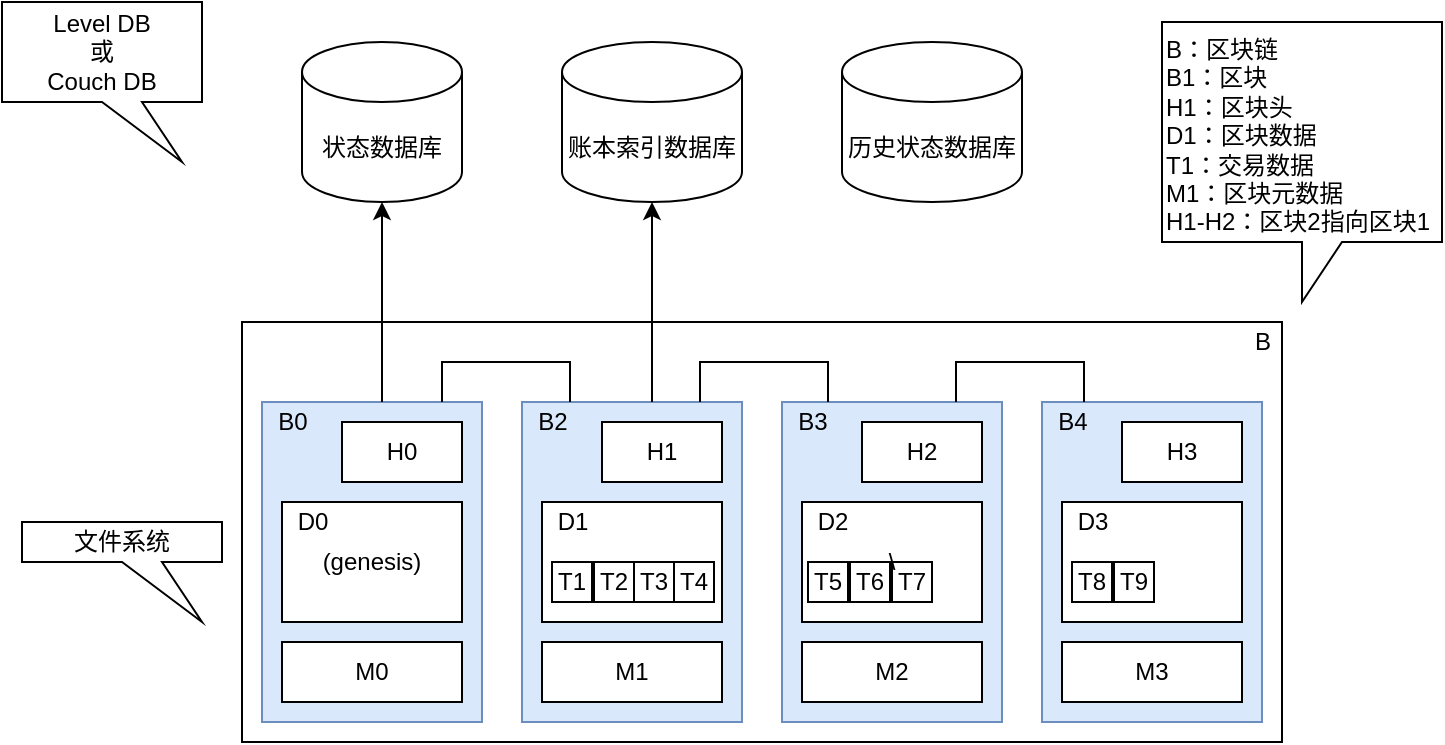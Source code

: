 <mxfile version="14.5.1" type="device"><diagram id="K2dP6fEkqJSSmhDEJ2Sn" name="第 1 页"><mxGraphModel dx="786" dy="572" grid="1" gridSize="10" guides="1" tooltips="1" connect="1" arrows="1" fold="1" page="1" pageScale="1" pageWidth="827" pageHeight="1169" background="#ffffff" math="0" shadow="0"><root><mxCell id="0"/><mxCell id="1" parent="0"/><mxCell id="N5AnI4BjwRHSWKkOrykP-70" value="" style="group" parent="1" vertex="1" connectable="0"><mxGeometry x="20" y="150" width="720" height="370" as="geometry"/></mxCell><mxCell id="N5AnI4BjwRHSWKkOrykP-1" value="" style="rounded=0;whiteSpace=wrap;html=1;" parent="N5AnI4BjwRHSWKkOrykP-70" vertex="1"><mxGeometry x="120" y="160" width="520" height="210" as="geometry"/></mxCell><mxCell id="N5AnI4BjwRHSWKkOrykP-16" value="" style="group" parent="N5AnI4BjwRHSWKkOrykP-70" vertex="1" connectable="0"><mxGeometry x="130" y="200" width="110" height="160" as="geometry"/></mxCell><mxCell id="N5AnI4BjwRHSWKkOrykP-7" value="" style="group;strokeColor=#d79b00;fillColor=#ffe6cc;container=0;" parent="N5AnI4BjwRHSWKkOrykP-16" vertex="1" connectable="0"><mxGeometry width="110" height="160" as="geometry"/></mxCell><mxCell id="N5AnI4BjwRHSWKkOrykP-11" value="" style="group;strokeColor=#6c8ebf;fillColor=#dae8fc;" parent="N5AnI4BjwRHSWKkOrykP-16" vertex="1" connectable="0"><mxGeometry width="110" height="160" as="geometry"/></mxCell><mxCell id="N5AnI4BjwRHSWKkOrykP-4" value="M0" style="rounded=0;whiteSpace=wrap;html=1;" parent="N5AnI4BjwRHSWKkOrykP-11" vertex="1"><mxGeometry x="10" y="120" width="90" height="30" as="geometry"/></mxCell><mxCell id="N5AnI4BjwRHSWKkOrykP-5" value="(genesis)" style="rounded=0;whiteSpace=wrap;html=1;" parent="N5AnI4BjwRHSWKkOrykP-11" vertex="1"><mxGeometry x="10" y="50" width="90" height="60" as="geometry"/></mxCell><mxCell id="N5AnI4BjwRHSWKkOrykP-6" value="H0" style="rounded=0;whiteSpace=wrap;html=1;" parent="N5AnI4BjwRHSWKkOrykP-11" vertex="1"><mxGeometry x="40" y="10" width="60" height="30" as="geometry"/></mxCell><mxCell id="N5AnI4BjwRHSWKkOrykP-8" value="D0" style="text;html=1;resizable=0;autosize=1;align=center;verticalAlign=middle;points=[];fillColor=none;strokeColor=none;rounded=0;" parent="N5AnI4BjwRHSWKkOrykP-11" vertex="1"><mxGeometry x="10" y="50" width="30" height="20" as="geometry"/></mxCell><mxCell id="N5AnI4BjwRHSWKkOrykP-9" value="B0" style="text;html=1;resizable=0;autosize=1;align=center;verticalAlign=middle;points=[];fillColor=none;strokeColor=none;rounded=0;" parent="N5AnI4BjwRHSWKkOrykP-11" vertex="1"><mxGeometry width="30" height="20" as="geometry"/></mxCell><mxCell id="N5AnI4BjwRHSWKkOrykP-17" value="" style="group" parent="N5AnI4BjwRHSWKkOrykP-70" vertex="1" connectable="0"><mxGeometry x="260" y="200" width="110" height="160" as="geometry"/></mxCell><mxCell id="N5AnI4BjwRHSWKkOrykP-18" value="" style="group;strokeColor=#d79b00;fillColor=#ffe6cc;container=0;" parent="N5AnI4BjwRHSWKkOrykP-17" vertex="1" connectable="0"><mxGeometry width="110" height="160" as="geometry"/></mxCell><mxCell id="N5AnI4BjwRHSWKkOrykP-19" value="" style="group;strokeColor=#6c8ebf;fillColor=#dae8fc;" parent="N5AnI4BjwRHSWKkOrykP-17" vertex="1" connectable="0"><mxGeometry width="110" height="160" as="geometry"/></mxCell><mxCell id="N5AnI4BjwRHSWKkOrykP-20" value="M1" style="rounded=0;whiteSpace=wrap;html=1;" parent="N5AnI4BjwRHSWKkOrykP-19" vertex="1"><mxGeometry x="10" y="120" width="90" height="30" as="geometry"/></mxCell><mxCell id="N5AnI4BjwRHSWKkOrykP-21" value="" style="rounded=0;whiteSpace=wrap;html=1;" parent="N5AnI4BjwRHSWKkOrykP-19" vertex="1"><mxGeometry x="10" y="50" width="90" height="60" as="geometry"/></mxCell><mxCell id="N5AnI4BjwRHSWKkOrykP-22" value="H1" style="rounded=0;whiteSpace=wrap;html=1;" parent="N5AnI4BjwRHSWKkOrykP-19" vertex="1"><mxGeometry x="40" y="10" width="60" height="30" as="geometry"/></mxCell><mxCell id="N5AnI4BjwRHSWKkOrykP-23" value="D1" style="text;html=1;resizable=0;autosize=1;align=center;verticalAlign=middle;points=[];fillColor=none;strokeColor=none;rounded=0;" parent="N5AnI4BjwRHSWKkOrykP-19" vertex="1"><mxGeometry x="10" y="50" width="30" height="20" as="geometry"/></mxCell><mxCell id="N5AnI4BjwRHSWKkOrykP-24" value="B2" style="text;html=1;resizable=0;autosize=1;align=center;verticalAlign=middle;points=[];fillColor=none;strokeColor=none;rounded=0;" parent="N5AnI4BjwRHSWKkOrykP-19" vertex="1"><mxGeometry width="30" height="20" as="geometry"/></mxCell><mxCell id="N5AnI4BjwRHSWKkOrykP-53" value="T1" style="whiteSpace=wrap;html=1;aspect=fixed;fillColor=none;gradientColor=none;" parent="N5AnI4BjwRHSWKkOrykP-19" vertex="1"><mxGeometry x="15" y="80" width="20" height="20" as="geometry"/></mxCell><mxCell id="N5AnI4BjwRHSWKkOrykP-54" value="T2" style="whiteSpace=wrap;html=1;aspect=fixed;fillColor=none;gradientColor=none;" parent="N5AnI4BjwRHSWKkOrykP-19" vertex="1"><mxGeometry x="36" y="80" width="20" height="20" as="geometry"/></mxCell><mxCell id="N5AnI4BjwRHSWKkOrykP-55" value="T3" style="whiteSpace=wrap;html=1;aspect=fixed;fillColor=none;gradientColor=none;" parent="N5AnI4BjwRHSWKkOrykP-19" vertex="1"><mxGeometry x="56" y="80" width="20" height="20" as="geometry"/></mxCell><mxCell id="N5AnI4BjwRHSWKkOrykP-56" value="T4" style="whiteSpace=wrap;html=1;aspect=fixed;fillColor=none;gradientColor=none;" parent="N5AnI4BjwRHSWKkOrykP-19" vertex="1"><mxGeometry x="76" y="80" width="20" height="20" as="geometry"/></mxCell><mxCell id="N5AnI4BjwRHSWKkOrykP-25" value="" style="group" parent="N5AnI4BjwRHSWKkOrykP-70" vertex="1" connectable="0"><mxGeometry x="390" y="200" width="110" height="160" as="geometry"/></mxCell><mxCell id="N5AnI4BjwRHSWKkOrykP-26" value="" style="group;strokeColor=#d79b00;fillColor=#ffe6cc;container=0;" parent="N5AnI4BjwRHSWKkOrykP-25" vertex="1" connectable="0"><mxGeometry width="110" height="160" as="geometry"/></mxCell><mxCell id="N5AnI4BjwRHSWKkOrykP-27" value="" style="group;strokeColor=#6c8ebf;fillColor=#dae8fc;" parent="N5AnI4BjwRHSWKkOrykP-25" vertex="1" connectable="0"><mxGeometry width="110" height="160" as="geometry"/></mxCell><mxCell id="N5AnI4BjwRHSWKkOrykP-28" value="M2" style="rounded=0;whiteSpace=wrap;html=1;" parent="N5AnI4BjwRHSWKkOrykP-27" vertex="1"><mxGeometry x="10" y="120" width="90" height="30" as="geometry"/></mxCell><mxCell id="N5AnI4BjwRHSWKkOrykP-29" value="\" style="rounded=0;whiteSpace=wrap;html=1;" parent="N5AnI4BjwRHSWKkOrykP-27" vertex="1"><mxGeometry x="10" y="50" width="90" height="60" as="geometry"/></mxCell><mxCell id="N5AnI4BjwRHSWKkOrykP-30" value="H2" style="rounded=0;whiteSpace=wrap;html=1;" parent="N5AnI4BjwRHSWKkOrykP-27" vertex="1"><mxGeometry x="40" y="10" width="60" height="30" as="geometry"/></mxCell><mxCell id="N5AnI4BjwRHSWKkOrykP-31" value="D2" style="text;html=1;resizable=0;autosize=1;align=center;verticalAlign=middle;points=[];fillColor=none;strokeColor=none;rounded=0;" parent="N5AnI4BjwRHSWKkOrykP-27" vertex="1"><mxGeometry x="10" y="50" width="30" height="20" as="geometry"/></mxCell><mxCell id="N5AnI4BjwRHSWKkOrykP-32" value="B3" style="text;html=1;resizable=0;autosize=1;align=center;verticalAlign=middle;points=[];fillColor=none;strokeColor=none;rounded=0;" parent="N5AnI4BjwRHSWKkOrykP-27" vertex="1"><mxGeometry width="30" height="20" as="geometry"/></mxCell><mxCell id="N5AnI4BjwRHSWKkOrykP-65" value="T5" style="whiteSpace=wrap;html=1;aspect=fixed;fillColor=none;gradientColor=none;" parent="N5AnI4BjwRHSWKkOrykP-27" vertex="1"><mxGeometry x="13" y="80" width="20" height="20" as="geometry"/></mxCell><mxCell id="N5AnI4BjwRHSWKkOrykP-66" value="T6" style="whiteSpace=wrap;html=1;aspect=fixed;fillColor=none;gradientColor=none;" parent="N5AnI4BjwRHSWKkOrykP-27" vertex="1"><mxGeometry x="34" y="80" width="20" height="20" as="geometry"/></mxCell><mxCell id="N5AnI4BjwRHSWKkOrykP-67" value="T7" style="whiteSpace=wrap;html=1;aspect=fixed;fillColor=none;gradientColor=none;" parent="N5AnI4BjwRHSWKkOrykP-27" vertex="1"><mxGeometry x="55" y="80" width="20" height="20" as="geometry"/></mxCell><mxCell id="N5AnI4BjwRHSWKkOrykP-33" value="" style="group" parent="N5AnI4BjwRHSWKkOrykP-70" vertex="1" connectable="0"><mxGeometry x="520" y="200" width="110" height="160" as="geometry"/></mxCell><mxCell id="N5AnI4BjwRHSWKkOrykP-34" value="" style="group;strokeColor=#d79b00;fillColor=#ffe6cc;container=0;" parent="N5AnI4BjwRHSWKkOrykP-33" vertex="1" connectable="0"><mxGeometry width="110" height="160" as="geometry"/></mxCell><mxCell id="N5AnI4BjwRHSWKkOrykP-35" value="" style="group;strokeColor=#6c8ebf;fillColor=#dae8fc;" parent="N5AnI4BjwRHSWKkOrykP-33" vertex="1" connectable="0"><mxGeometry width="110" height="160" as="geometry"/></mxCell><mxCell id="N5AnI4BjwRHSWKkOrykP-36" value="M3" style="rounded=0;whiteSpace=wrap;html=1;" parent="N5AnI4BjwRHSWKkOrykP-35" vertex="1"><mxGeometry x="10" y="120" width="90" height="30" as="geometry"/></mxCell><mxCell id="N5AnI4BjwRHSWKkOrykP-37" value="" style="rounded=0;whiteSpace=wrap;html=1;" parent="N5AnI4BjwRHSWKkOrykP-35" vertex="1"><mxGeometry x="10" y="50" width="90" height="60" as="geometry"/></mxCell><mxCell id="N5AnI4BjwRHSWKkOrykP-38" value="H3" style="rounded=0;whiteSpace=wrap;html=1;" parent="N5AnI4BjwRHSWKkOrykP-35" vertex="1"><mxGeometry x="40" y="10" width="60" height="30" as="geometry"/></mxCell><mxCell id="N5AnI4BjwRHSWKkOrykP-39" value="D3" style="text;html=1;resizable=0;autosize=1;align=center;verticalAlign=middle;points=[];fillColor=none;strokeColor=none;rounded=0;" parent="N5AnI4BjwRHSWKkOrykP-35" vertex="1"><mxGeometry x="10" y="50" width="30" height="20" as="geometry"/></mxCell><mxCell id="N5AnI4BjwRHSWKkOrykP-40" value="B4" style="text;html=1;resizable=0;autosize=1;align=center;verticalAlign=middle;points=[];fillColor=none;strokeColor=none;rounded=0;" parent="N5AnI4BjwRHSWKkOrykP-35" vertex="1"><mxGeometry width="30" height="20" as="geometry"/></mxCell><mxCell id="N5AnI4BjwRHSWKkOrykP-68" value="T8" style="whiteSpace=wrap;html=1;aspect=fixed;fillColor=none;gradientColor=none;" parent="N5AnI4BjwRHSWKkOrykP-35" vertex="1"><mxGeometry x="15" y="80" width="20" height="20" as="geometry"/></mxCell><mxCell id="N5AnI4BjwRHSWKkOrykP-69" value="T9" style="whiteSpace=wrap;html=1;aspect=fixed;fillColor=none;gradientColor=none;" parent="N5AnI4BjwRHSWKkOrykP-35" vertex="1"><mxGeometry x="36" y="80" width="20" height="20" as="geometry"/></mxCell><mxCell id="N5AnI4BjwRHSWKkOrykP-42" value="" style="endArrow=none;html=1;rounded=0;entryX=0.8;entryY=0;entryDx=0;entryDy=0;entryPerimeter=0;" parent="N5AnI4BjwRHSWKkOrykP-70" target="N5AnI4BjwRHSWKkOrykP-24" edge="1"><mxGeometry width="50" height="50" relative="1" as="geometry"><mxPoint x="220" y="200" as="sourcePoint"/><mxPoint x="320" y="200" as="targetPoint"/><Array as="points"><mxPoint x="220" y="180"/><mxPoint x="250" y="180"/><mxPoint x="284" y="180"/></Array></mxGeometry></mxCell><mxCell id="N5AnI4BjwRHSWKkOrykP-43" value="" style="endArrow=none;html=1;rounded=0;entryX=0.8;entryY=0;entryDx=0;entryDy=0;entryPerimeter=0;" parent="N5AnI4BjwRHSWKkOrykP-70" edge="1"><mxGeometry width="50" height="50" relative="1" as="geometry"><mxPoint x="349" y="200" as="sourcePoint"/><mxPoint x="413" y="200" as="targetPoint"/><Array as="points"><mxPoint x="349" y="180"/><mxPoint x="379" y="180"/><mxPoint x="413" y="180"/></Array></mxGeometry></mxCell><mxCell id="N5AnI4BjwRHSWKkOrykP-44" value="" style="endArrow=none;html=1;rounded=0;entryX=0.8;entryY=0;entryDx=0;entryDy=0;entryPerimeter=0;" parent="N5AnI4BjwRHSWKkOrykP-70" edge="1"><mxGeometry width="50" height="50" relative="1" as="geometry"><mxPoint x="477" y="200" as="sourcePoint"/><mxPoint x="541" y="200" as="targetPoint"/><Array as="points"><mxPoint x="477" y="180"/><mxPoint x="507" y="180"/><mxPoint x="541" y="180"/></Array></mxGeometry></mxCell><mxCell id="N5AnI4BjwRHSWKkOrykP-45" value="状态数据库" style="shape=cylinder3;whiteSpace=wrap;html=1;boundedLbl=1;backgroundOutline=1;size=15;gradientColor=none;fillColor=none;" parent="N5AnI4BjwRHSWKkOrykP-70" vertex="1"><mxGeometry x="150" y="20" width="80" height="80" as="geometry"/></mxCell><mxCell id="N5AnI4BjwRHSWKkOrykP-46" value="账本索引数据库" style="shape=cylinder3;whiteSpace=wrap;html=1;boundedLbl=1;backgroundOutline=1;size=15;gradientColor=none;fillColor=none;" parent="N5AnI4BjwRHSWKkOrykP-70" vertex="1"><mxGeometry x="280" y="20" width="90" height="80" as="geometry"/></mxCell><mxCell id="N5AnI4BjwRHSWKkOrykP-47" value="历史状态数据库" style="shape=cylinder3;whiteSpace=wrap;html=1;boundedLbl=1;backgroundOutline=1;size=15;gradientColor=none;fillColor=none;" parent="N5AnI4BjwRHSWKkOrykP-70" vertex="1"><mxGeometry x="420" y="20" width="90" height="80" as="geometry"/></mxCell><mxCell id="N5AnI4BjwRHSWKkOrykP-48" value="" style="endArrow=classic;html=1;entryX=0.5;entryY=1;entryDx=0;entryDy=0;entryPerimeter=0;" parent="N5AnI4BjwRHSWKkOrykP-70" target="N5AnI4BjwRHSWKkOrykP-45" edge="1"><mxGeometry width="50" height="50" relative="1" as="geometry"><mxPoint x="190" y="200" as="sourcePoint"/><mxPoint x="220" y="120" as="targetPoint"/></mxGeometry></mxCell><mxCell id="N5AnI4BjwRHSWKkOrykP-49" value="" style="endArrow=classic;html=1;entryX=0.5;entryY=1;entryDx=0;entryDy=0;entryPerimeter=0;" parent="N5AnI4BjwRHSWKkOrykP-70" target="N5AnI4BjwRHSWKkOrykP-46" edge="1"><mxGeometry width="50" height="50" relative="1" as="geometry"><mxPoint x="325" y="200" as="sourcePoint"/><mxPoint x="410" y="100" as="targetPoint"/></mxGeometry></mxCell><mxCell id="N5AnI4BjwRHSWKkOrykP-51" value="文件系统" style="shape=callout;whiteSpace=wrap;html=1;perimeter=calloutPerimeter;fillColor=none;gradientColor=none;position2=0.9;" parent="N5AnI4BjwRHSWKkOrykP-70" vertex="1"><mxGeometry x="10" y="260" width="100" height="50" as="geometry"/></mxCell><mxCell id="N5AnI4BjwRHSWKkOrykP-52" value="Level DB&lt;br&gt;或&lt;br&gt;Couch DB" style="shape=callout;whiteSpace=wrap;html=1;perimeter=calloutPerimeter;fillColor=none;gradientColor=none;position2=0.9;" parent="N5AnI4BjwRHSWKkOrykP-70" vertex="1"><mxGeometry width="100" height="80" as="geometry"/></mxCell><mxCell id="N5AnI4BjwRHSWKkOrykP-71" value="B" style="text;html=1;resizable=0;autosize=1;align=center;verticalAlign=middle;points=[];fillColor=none;strokeColor=none;rounded=0;" parent="N5AnI4BjwRHSWKkOrykP-70" vertex="1"><mxGeometry x="620" y="160" width="20" height="20" as="geometry"/></mxCell><mxCell id="N5AnI4BjwRHSWKkOrykP-72" value="B：区块链&lt;br&gt;B1：区块&lt;br&gt;H1：区块头&lt;br&gt;D1：区块数据&lt;br&gt;T1：交易数据&lt;br&gt;M1：区块元数据&lt;br&gt;H1-H2：区块2指向区块1" style="shape=callout;whiteSpace=wrap;html=1;perimeter=calloutPerimeter;fillColor=none;gradientColor=none;align=left;verticalAlign=top;" parent="N5AnI4BjwRHSWKkOrykP-70" vertex="1"><mxGeometry x="580" y="10" width="140" height="140" as="geometry"/></mxCell></root></mxGraphModel></diagram></mxfile>